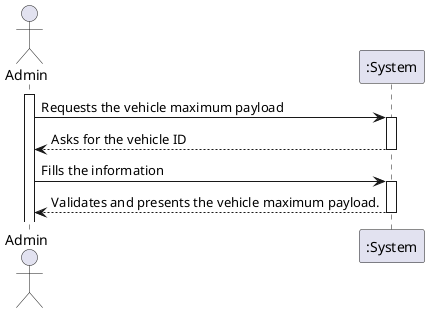 @startuml
actor "Admin" as ADMIN

participant ":System" as SYST

activate ADMIN
ADMIN -> SYST : Requests the vehicle maximum payload
activate SYST
SYST --> ADMIN : Asks for the vehicle ID
deactivate SYST

ADMIN -> SYST : Fills the information
activate SYST

SYST --> ADMIN : Validates and presents the vehicle maximum payload.
deactivate SYST
@enduml